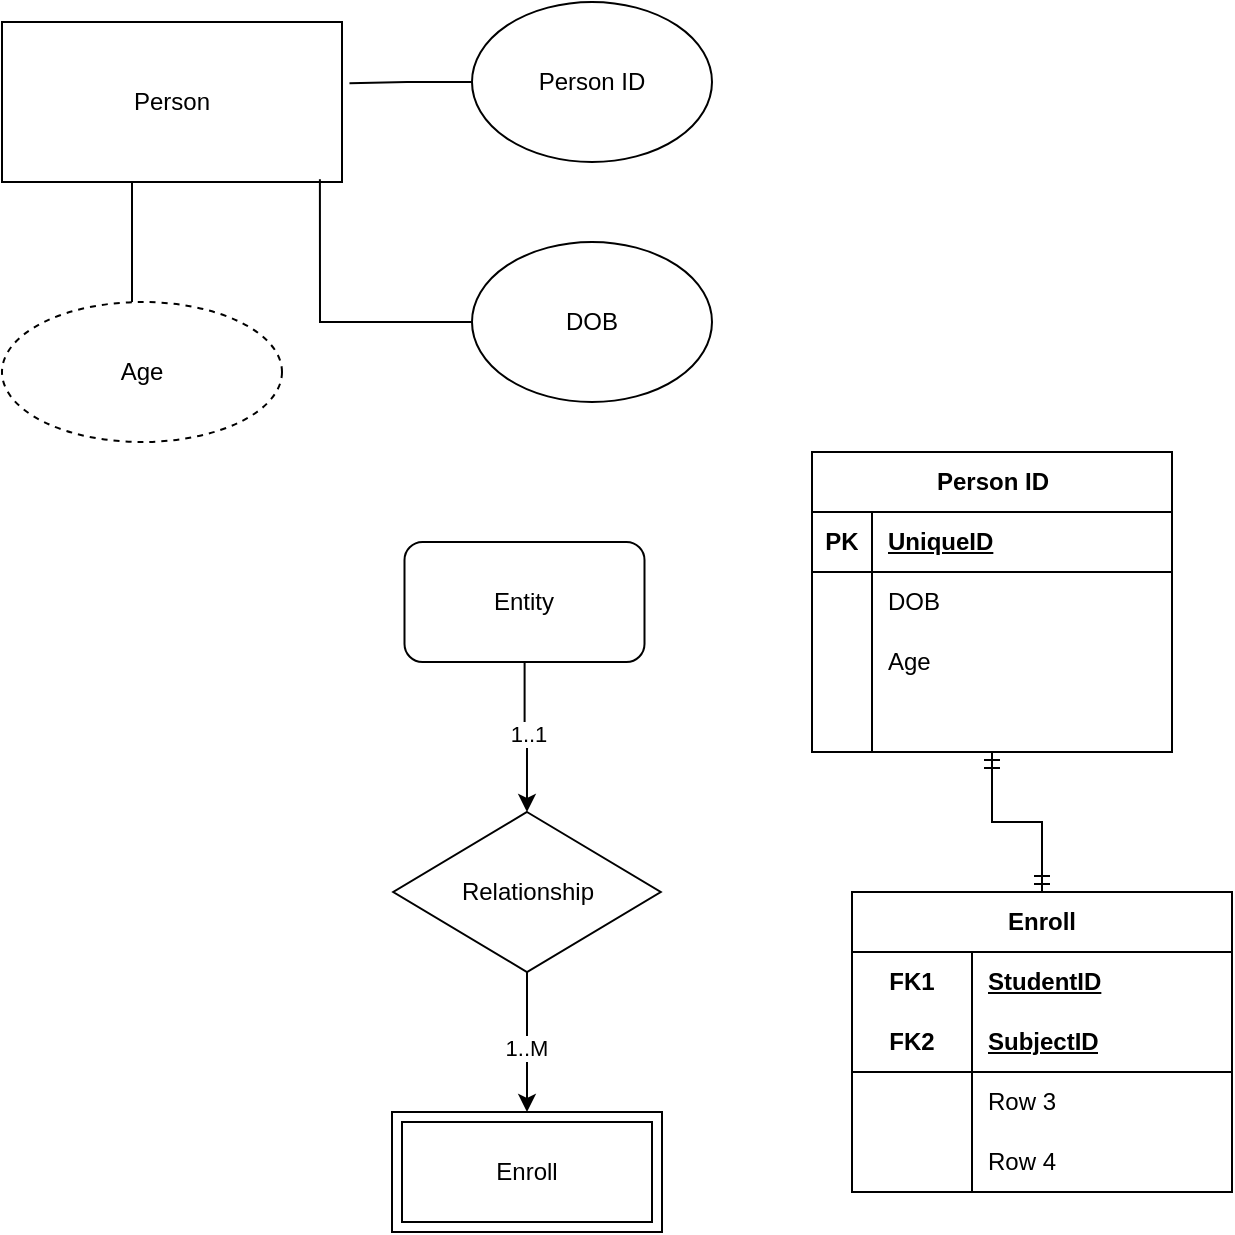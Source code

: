 <mxfile version="22.0.0" type="github">
  <diagram name="Page-1" id="1VKHMXgvj8q7Qcpl8yLQ">
    <mxGraphModel dx="794" dy="464" grid="1" gridSize="10" guides="1" tooltips="1" connect="1" arrows="1" fold="1" page="1" pageScale="1" pageWidth="2339" pageHeight="3300" math="0" shadow="0">
      <root>
        <mxCell id="0" />
        <mxCell id="1" parent="0" />
        <mxCell id="KO1oRbjmfXbSAF26O50q-1" value="Person" style="rounded=0;whiteSpace=wrap;html=1;" vertex="1" parent="1">
          <mxGeometry x="175" y="90" width="170" height="80" as="geometry" />
        </mxCell>
        <mxCell id="KO1oRbjmfXbSAF26O50q-2" value="Person ID" style="ellipse;whiteSpace=wrap;html=1;" vertex="1" parent="1">
          <mxGeometry x="410" y="80" width="120" height="80" as="geometry" />
        </mxCell>
        <mxCell id="KO1oRbjmfXbSAF26O50q-3" value="DOB" style="ellipse;whiteSpace=wrap;html=1;" vertex="1" parent="1">
          <mxGeometry x="410" y="200" width="120" height="80" as="geometry" />
        </mxCell>
        <mxCell id="KO1oRbjmfXbSAF26O50q-5" style="edgeStyle=orthogonalEdgeStyle;rounded=0;orthogonalLoop=1;jettySize=auto;html=1;entryX=0.5;entryY=1;entryDx=0;entryDy=0;endArrow=none;endFill=0;" edge="1" parent="1">
          <mxGeometry relative="1" as="geometry">
            <mxPoint x="240" y="230.089" as="sourcePoint" />
            <mxPoint x="250" y="170" as="targetPoint" />
            <Array as="points">
              <mxPoint x="240" y="170" />
            </Array>
          </mxGeometry>
        </mxCell>
        <mxCell id="KO1oRbjmfXbSAF26O50q-4" value="Age" style="ellipse;whiteSpace=wrap;html=1;align=center;dashed=1;" vertex="1" parent="1">
          <mxGeometry x="175" y="230" width="140" height="70" as="geometry" />
        </mxCell>
        <mxCell id="KO1oRbjmfXbSAF26O50q-7" style="edgeStyle=orthogonalEdgeStyle;rounded=0;orthogonalLoop=1;jettySize=auto;html=1;entryX=0.935;entryY=0.983;entryDx=0;entryDy=0;entryPerimeter=0;endArrow=none;endFill=0;" edge="1" parent="1" source="KO1oRbjmfXbSAF26O50q-3" target="KO1oRbjmfXbSAF26O50q-1">
          <mxGeometry relative="1" as="geometry" />
        </mxCell>
        <mxCell id="KO1oRbjmfXbSAF26O50q-8" style="edgeStyle=orthogonalEdgeStyle;rounded=0;orthogonalLoop=1;jettySize=auto;html=1;entryX=1.022;entryY=0.383;entryDx=0;entryDy=0;entryPerimeter=0;endArrow=none;endFill=0;" edge="1" parent="1" source="KO1oRbjmfXbSAF26O50q-2" target="KO1oRbjmfXbSAF26O50q-1">
          <mxGeometry relative="1" as="geometry" />
        </mxCell>
        <mxCell id="KO1oRbjmfXbSAF26O50q-36" style="edgeStyle=orthogonalEdgeStyle;rounded=0;orthogonalLoop=1;jettySize=auto;html=1;startArrow=ERmandOne;startFill=0;endArrow=ERmandOne;endFill=0;" edge="1" parent="1" source="KO1oRbjmfXbSAF26O50q-9" target="KO1oRbjmfXbSAF26O50q-22">
          <mxGeometry relative="1" as="geometry" />
        </mxCell>
        <mxCell id="KO1oRbjmfXbSAF26O50q-9" value="Person ID" style="shape=table;startSize=30;container=1;collapsible=1;childLayout=tableLayout;fixedRows=1;rowLines=0;fontStyle=1;align=center;resizeLast=1;html=1;" vertex="1" parent="1">
          <mxGeometry x="580" y="305" width="180" height="150" as="geometry" />
        </mxCell>
        <mxCell id="KO1oRbjmfXbSAF26O50q-10" value="" style="shape=tableRow;horizontal=0;startSize=0;swimlaneHead=0;swimlaneBody=0;fillColor=none;collapsible=0;dropTarget=0;points=[[0,0.5],[1,0.5]];portConstraint=eastwest;top=0;left=0;right=0;bottom=1;" vertex="1" parent="KO1oRbjmfXbSAF26O50q-9">
          <mxGeometry y="30" width="180" height="30" as="geometry" />
        </mxCell>
        <mxCell id="KO1oRbjmfXbSAF26O50q-11" value="PK" style="shape=partialRectangle;connectable=0;fillColor=none;top=0;left=0;bottom=0;right=0;fontStyle=1;overflow=hidden;whiteSpace=wrap;html=1;" vertex="1" parent="KO1oRbjmfXbSAF26O50q-10">
          <mxGeometry width="30" height="30" as="geometry">
            <mxRectangle width="30" height="30" as="alternateBounds" />
          </mxGeometry>
        </mxCell>
        <mxCell id="KO1oRbjmfXbSAF26O50q-12" value="UniqueID" style="shape=partialRectangle;connectable=0;fillColor=none;top=0;left=0;bottom=0;right=0;align=left;spacingLeft=6;fontStyle=5;overflow=hidden;whiteSpace=wrap;html=1;" vertex="1" parent="KO1oRbjmfXbSAF26O50q-10">
          <mxGeometry x="30" width="150" height="30" as="geometry">
            <mxRectangle width="150" height="30" as="alternateBounds" />
          </mxGeometry>
        </mxCell>
        <mxCell id="KO1oRbjmfXbSAF26O50q-13" value="" style="shape=tableRow;horizontal=0;startSize=0;swimlaneHead=0;swimlaneBody=0;fillColor=none;collapsible=0;dropTarget=0;points=[[0,0.5],[1,0.5]];portConstraint=eastwest;top=0;left=0;right=0;bottom=0;" vertex="1" parent="KO1oRbjmfXbSAF26O50q-9">
          <mxGeometry y="60" width="180" height="30" as="geometry" />
        </mxCell>
        <mxCell id="KO1oRbjmfXbSAF26O50q-14" value="" style="shape=partialRectangle;connectable=0;fillColor=none;top=0;left=0;bottom=0;right=0;editable=1;overflow=hidden;whiteSpace=wrap;html=1;" vertex="1" parent="KO1oRbjmfXbSAF26O50q-13">
          <mxGeometry width="30" height="30" as="geometry">
            <mxRectangle width="30" height="30" as="alternateBounds" />
          </mxGeometry>
        </mxCell>
        <mxCell id="KO1oRbjmfXbSAF26O50q-15" value="DOB" style="shape=partialRectangle;connectable=0;fillColor=none;top=0;left=0;bottom=0;right=0;align=left;spacingLeft=6;overflow=hidden;whiteSpace=wrap;html=1;" vertex="1" parent="KO1oRbjmfXbSAF26O50q-13">
          <mxGeometry x="30" width="150" height="30" as="geometry">
            <mxRectangle width="150" height="30" as="alternateBounds" />
          </mxGeometry>
        </mxCell>
        <mxCell id="KO1oRbjmfXbSAF26O50q-16" value="" style="shape=tableRow;horizontal=0;startSize=0;swimlaneHead=0;swimlaneBody=0;fillColor=none;collapsible=0;dropTarget=0;points=[[0,0.5],[1,0.5]];portConstraint=eastwest;top=0;left=0;right=0;bottom=0;" vertex="1" parent="KO1oRbjmfXbSAF26O50q-9">
          <mxGeometry y="90" width="180" height="30" as="geometry" />
        </mxCell>
        <mxCell id="KO1oRbjmfXbSAF26O50q-17" value="" style="shape=partialRectangle;connectable=0;fillColor=none;top=0;left=0;bottom=0;right=0;editable=1;overflow=hidden;whiteSpace=wrap;html=1;" vertex="1" parent="KO1oRbjmfXbSAF26O50q-16">
          <mxGeometry width="30" height="30" as="geometry">
            <mxRectangle width="30" height="30" as="alternateBounds" />
          </mxGeometry>
        </mxCell>
        <mxCell id="KO1oRbjmfXbSAF26O50q-18" value="Age" style="shape=partialRectangle;connectable=0;fillColor=none;top=0;left=0;bottom=0;right=0;align=left;spacingLeft=6;overflow=hidden;whiteSpace=wrap;html=1;" vertex="1" parent="KO1oRbjmfXbSAF26O50q-16">
          <mxGeometry x="30" width="150" height="30" as="geometry">
            <mxRectangle width="150" height="30" as="alternateBounds" />
          </mxGeometry>
        </mxCell>
        <mxCell id="KO1oRbjmfXbSAF26O50q-19" value="" style="shape=tableRow;horizontal=0;startSize=0;swimlaneHead=0;swimlaneBody=0;fillColor=none;collapsible=0;dropTarget=0;points=[[0,0.5],[1,0.5]];portConstraint=eastwest;top=0;left=0;right=0;bottom=0;" vertex="1" parent="KO1oRbjmfXbSAF26O50q-9">
          <mxGeometry y="120" width="180" height="30" as="geometry" />
        </mxCell>
        <mxCell id="KO1oRbjmfXbSAF26O50q-20" value="" style="shape=partialRectangle;connectable=0;fillColor=none;top=0;left=0;bottom=0;right=0;editable=1;overflow=hidden;whiteSpace=wrap;html=1;" vertex="1" parent="KO1oRbjmfXbSAF26O50q-19">
          <mxGeometry width="30" height="30" as="geometry">
            <mxRectangle width="30" height="30" as="alternateBounds" />
          </mxGeometry>
        </mxCell>
        <mxCell id="KO1oRbjmfXbSAF26O50q-21" value="" style="shape=partialRectangle;connectable=0;fillColor=none;top=0;left=0;bottom=0;right=0;align=left;spacingLeft=6;overflow=hidden;whiteSpace=wrap;html=1;" vertex="1" parent="KO1oRbjmfXbSAF26O50q-19">
          <mxGeometry x="30" width="150" height="30" as="geometry">
            <mxRectangle width="150" height="30" as="alternateBounds" />
          </mxGeometry>
        </mxCell>
        <mxCell id="KO1oRbjmfXbSAF26O50q-22" value="Enroll" style="shape=table;startSize=30;container=1;collapsible=1;childLayout=tableLayout;fixedRows=1;rowLines=0;fontStyle=1;align=center;resizeLast=1;html=1;whiteSpace=wrap;" vertex="1" parent="1">
          <mxGeometry x="600" y="525" width="190" height="150" as="geometry" />
        </mxCell>
        <mxCell id="KO1oRbjmfXbSAF26O50q-23" value="" style="shape=tableRow;horizontal=0;startSize=0;swimlaneHead=0;swimlaneBody=0;fillColor=none;collapsible=0;dropTarget=0;points=[[0,0.5],[1,0.5]];portConstraint=eastwest;top=0;left=0;right=0;bottom=0;html=1;" vertex="1" parent="KO1oRbjmfXbSAF26O50q-22">
          <mxGeometry y="30" width="190" height="30" as="geometry" />
        </mxCell>
        <mxCell id="KO1oRbjmfXbSAF26O50q-24" value="FK1" style="shape=partialRectangle;connectable=0;fillColor=none;top=0;left=0;bottom=0;right=0;fontStyle=1;overflow=hidden;html=1;whiteSpace=wrap;" vertex="1" parent="KO1oRbjmfXbSAF26O50q-23">
          <mxGeometry width="60" height="30" as="geometry">
            <mxRectangle width="60" height="30" as="alternateBounds" />
          </mxGeometry>
        </mxCell>
        <mxCell id="KO1oRbjmfXbSAF26O50q-25" value="StudentID" style="shape=partialRectangle;connectable=0;fillColor=none;top=0;left=0;bottom=0;right=0;align=left;spacingLeft=6;fontStyle=5;overflow=hidden;html=1;whiteSpace=wrap;" vertex="1" parent="KO1oRbjmfXbSAF26O50q-23">
          <mxGeometry x="60" width="130" height="30" as="geometry">
            <mxRectangle width="130" height="30" as="alternateBounds" />
          </mxGeometry>
        </mxCell>
        <mxCell id="KO1oRbjmfXbSAF26O50q-26" value="" style="shape=tableRow;horizontal=0;startSize=0;swimlaneHead=0;swimlaneBody=0;fillColor=none;collapsible=0;dropTarget=0;points=[[0,0.5],[1,0.5]];portConstraint=eastwest;top=0;left=0;right=0;bottom=1;html=1;" vertex="1" parent="KO1oRbjmfXbSAF26O50q-22">
          <mxGeometry y="60" width="190" height="30" as="geometry" />
        </mxCell>
        <mxCell id="KO1oRbjmfXbSAF26O50q-27" value="FK2" style="shape=partialRectangle;connectable=0;fillColor=none;top=0;left=0;bottom=0;right=0;fontStyle=1;overflow=hidden;html=1;whiteSpace=wrap;" vertex="1" parent="KO1oRbjmfXbSAF26O50q-26">
          <mxGeometry width="60" height="30" as="geometry">
            <mxRectangle width="60" height="30" as="alternateBounds" />
          </mxGeometry>
        </mxCell>
        <mxCell id="KO1oRbjmfXbSAF26O50q-28" value="SubjectID" style="shape=partialRectangle;connectable=0;fillColor=none;top=0;left=0;bottom=0;right=0;align=left;spacingLeft=6;fontStyle=5;overflow=hidden;html=1;whiteSpace=wrap;" vertex="1" parent="KO1oRbjmfXbSAF26O50q-26">
          <mxGeometry x="60" width="130" height="30" as="geometry">
            <mxRectangle width="130" height="30" as="alternateBounds" />
          </mxGeometry>
        </mxCell>
        <mxCell id="KO1oRbjmfXbSAF26O50q-29" value="" style="shape=tableRow;horizontal=0;startSize=0;swimlaneHead=0;swimlaneBody=0;fillColor=none;collapsible=0;dropTarget=0;points=[[0,0.5],[1,0.5]];portConstraint=eastwest;top=0;left=0;right=0;bottom=0;html=1;" vertex="1" parent="KO1oRbjmfXbSAF26O50q-22">
          <mxGeometry y="90" width="190" height="30" as="geometry" />
        </mxCell>
        <mxCell id="KO1oRbjmfXbSAF26O50q-30" value="" style="shape=partialRectangle;connectable=0;fillColor=none;top=0;left=0;bottom=0;right=0;editable=1;overflow=hidden;html=1;whiteSpace=wrap;" vertex="1" parent="KO1oRbjmfXbSAF26O50q-29">
          <mxGeometry width="60" height="30" as="geometry">
            <mxRectangle width="60" height="30" as="alternateBounds" />
          </mxGeometry>
        </mxCell>
        <mxCell id="KO1oRbjmfXbSAF26O50q-31" value="Row 3" style="shape=partialRectangle;connectable=0;fillColor=none;top=0;left=0;bottom=0;right=0;align=left;spacingLeft=6;overflow=hidden;html=1;whiteSpace=wrap;" vertex="1" parent="KO1oRbjmfXbSAF26O50q-29">
          <mxGeometry x="60" width="130" height="30" as="geometry">
            <mxRectangle width="130" height="30" as="alternateBounds" />
          </mxGeometry>
        </mxCell>
        <mxCell id="KO1oRbjmfXbSAF26O50q-32" value="" style="shape=tableRow;horizontal=0;startSize=0;swimlaneHead=0;swimlaneBody=0;fillColor=none;collapsible=0;dropTarget=0;points=[[0,0.5],[1,0.5]];portConstraint=eastwest;top=0;left=0;right=0;bottom=0;html=1;" vertex="1" parent="KO1oRbjmfXbSAF26O50q-22">
          <mxGeometry y="120" width="190" height="30" as="geometry" />
        </mxCell>
        <mxCell id="KO1oRbjmfXbSAF26O50q-33" value="" style="shape=partialRectangle;connectable=0;fillColor=none;top=0;left=0;bottom=0;right=0;editable=1;overflow=hidden;html=1;whiteSpace=wrap;" vertex="1" parent="KO1oRbjmfXbSAF26O50q-32">
          <mxGeometry width="60" height="30" as="geometry">
            <mxRectangle width="60" height="30" as="alternateBounds" />
          </mxGeometry>
        </mxCell>
        <mxCell id="KO1oRbjmfXbSAF26O50q-34" value="Row 4" style="shape=partialRectangle;connectable=0;fillColor=none;top=0;left=0;bottom=0;right=0;align=left;spacingLeft=6;overflow=hidden;html=1;whiteSpace=wrap;" vertex="1" parent="KO1oRbjmfXbSAF26O50q-32">
          <mxGeometry x="60" width="130" height="30" as="geometry">
            <mxRectangle width="130" height="30" as="alternateBounds" />
          </mxGeometry>
        </mxCell>
        <mxCell id="KO1oRbjmfXbSAF26O50q-35" value="Enroll" style="shape=ext;margin=3;double=1;whiteSpace=wrap;html=1;align=center;" vertex="1" parent="1">
          <mxGeometry x="370" y="635" width="135" height="60" as="geometry" />
        </mxCell>
        <mxCell id="KO1oRbjmfXbSAF26O50q-39" style="edgeStyle=orthogonalEdgeStyle;rounded=0;orthogonalLoop=1;jettySize=auto;html=1;entryX=0.5;entryY=0;entryDx=0;entryDy=0;" edge="1" parent="1" source="KO1oRbjmfXbSAF26O50q-37" target="KO1oRbjmfXbSAF26O50q-38">
          <mxGeometry relative="1" as="geometry" />
        </mxCell>
        <mxCell id="KO1oRbjmfXbSAF26O50q-41" value="1..1" style="edgeLabel;html=1;align=center;verticalAlign=middle;resizable=0;points=[];" vertex="1" connectable="0" parent="KO1oRbjmfXbSAF26O50q-39">
          <mxGeometry x="-0.067" y="1" relative="1" as="geometry">
            <mxPoint as="offset" />
          </mxGeometry>
        </mxCell>
        <mxCell id="KO1oRbjmfXbSAF26O50q-37" value="Entity" style="rounded=1;whiteSpace=wrap;html=1;" vertex="1" parent="1">
          <mxGeometry x="376.25" y="350" width="120" height="60" as="geometry" />
        </mxCell>
        <mxCell id="KO1oRbjmfXbSAF26O50q-40" style="edgeStyle=orthogonalEdgeStyle;rounded=0;orthogonalLoop=1;jettySize=auto;html=1;entryX=0.5;entryY=0;entryDx=0;entryDy=0;" edge="1" parent="1" source="KO1oRbjmfXbSAF26O50q-38" target="KO1oRbjmfXbSAF26O50q-35">
          <mxGeometry relative="1" as="geometry" />
        </mxCell>
        <mxCell id="KO1oRbjmfXbSAF26O50q-42" value="1..M" style="edgeLabel;html=1;align=center;verticalAlign=middle;resizable=0;points=[];" vertex="1" connectable="0" parent="KO1oRbjmfXbSAF26O50q-40">
          <mxGeometry x="-0.045" y="-1" relative="1" as="geometry">
            <mxPoint y="4" as="offset" />
          </mxGeometry>
        </mxCell>
        <mxCell id="KO1oRbjmfXbSAF26O50q-38" value="Relationship" style="rhombus;whiteSpace=wrap;html=1;" vertex="1" parent="1">
          <mxGeometry x="370.62" y="485" width="133.75" height="80" as="geometry" />
        </mxCell>
      </root>
    </mxGraphModel>
  </diagram>
</mxfile>
